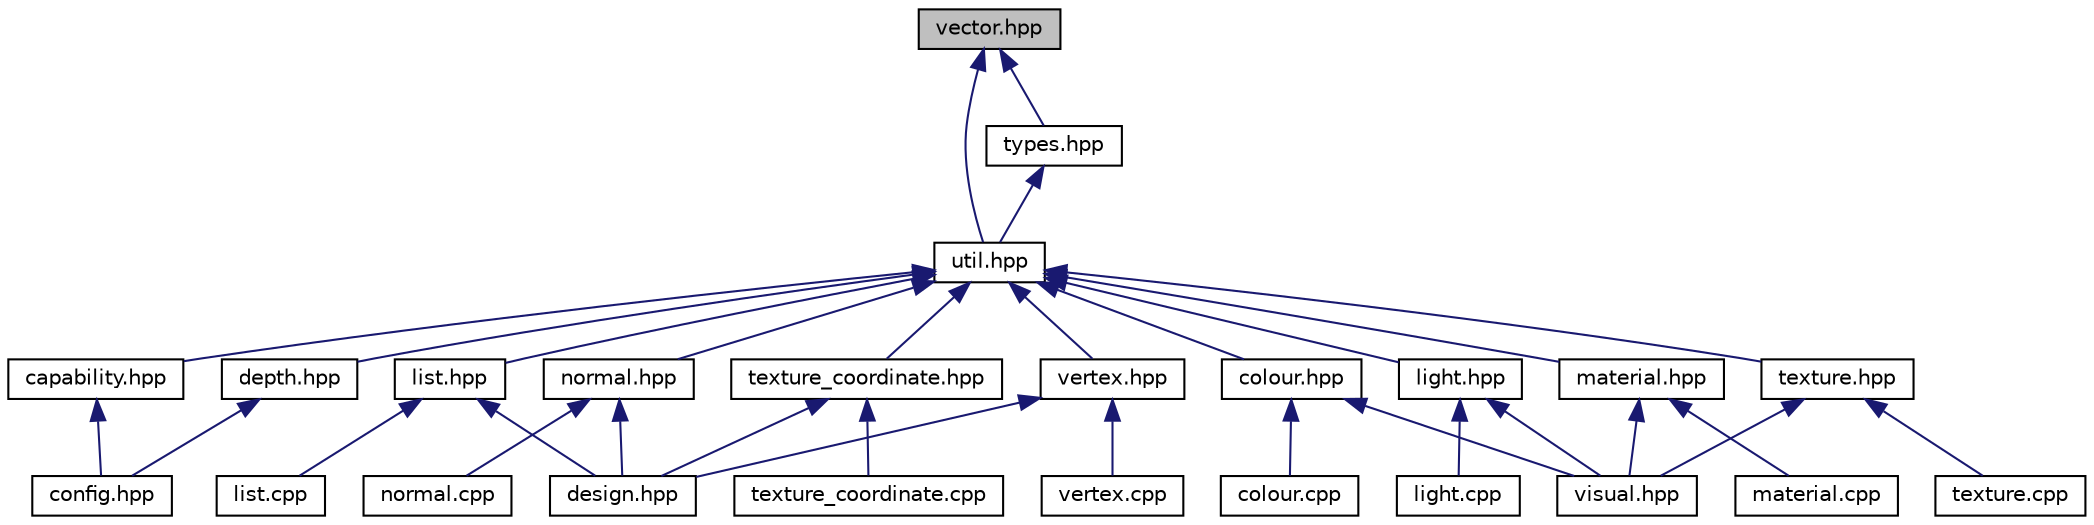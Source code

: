 digraph "vector.hpp"
{
  edge [fontname="Helvetica",fontsize="10",labelfontname="Helvetica",labelfontsize="10"];
  node [fontname="Helvetica",fontsize="10",shape=record];
  Node3 [label="vector.hpp",height=0.2,width=0.4,color="black", fillcolor="grey75", style="filled", fontcolor="black"];
  Node3 -> Node4 [dir="back",color="midnightblue",fontsize="10",style="solid",fontname="Helvetica"];
  Node4 [label="types.hpp",height=0.2,width=0.4,color="black", fillcolor="white", style="filled",URL="$types_8hpp.html"];
  Node4 -> Node5 [dir="back",color="midnightblue",fontsize="10",style="solid",fontname="Helvetica"];
  Node5 [label="util.hpp",height=0.2,width=0.4,color="black", fillcolor="white", style="filled",URL="$util_8hpp.html"];
  Node5 -> Node6 [dir="back",color="midnightblue",fontsize="10",style="solid",fontname="Helvetica"];
  Node6 [label="capability.hpp",height=0.2,width=0.4,color="black", fillcolor="white", style="filled",URL="$capability_8hpp.html"];
  Node6 -> Node7 [dir="back",color="midnightblue",fontsize="10",style="solid",fontname="Helvetica"];
  Node7 [label="config.hpp",height=0.2,width=0.4,color="black", fillcolor="white", style="filled",URL="$config_8hpp.html"];
  Node5 -> Node8 [dir="back",color="midnightblue",fontsize="10",style="solid",fontname="Helvetica"];
  Node8 [label="depth.hpp",height=0.2,width=0.4,color="black", fillcolor="white", style="filled",URL="$depth_8hpp.html"];
  Node8 -> Node7 [dir="back",color="midnightblue",fontsize="10",style="solid",fontname="Helvetica"];
  Node5 -> Node9 [dir="back",color="midnightblue",fontsize="10",style="solid",fontname="Helvetica"];
  Node9 [label="list.hpp",height=0.2,width=0.4,color="black", fillcolor="white", style="filled",URL="$list_8hpp.html"];
  Node9 -> Node10 [dir="back",color="midnightblue",fontsize="10",style="solid",fontname="Helvetica"];
  Node10 [label="list.cpp",height=0.2,width=0.4,color="black", fillcolor="white", style="filled",URL="$list_8cpp.html"];
  Node9 -> Node11 [dir="back",color="midnightblue",fontsize="10",style="solid",fontname="Helvetica"];
  Node11 [label="design.hpp",height=0.2,width=0.4,color="black", fillcolor="white", style="filled",URL="$design_8hpp.html"];
  Node5 -> Node12 [dir="back",color="midnightblue",fontsize="10",style="solid",fontname="Helvetica"];
  Node12 [label="normal.hpp",height=0.2,width=0.4,color="black", fillcolor="white", style="filled",URL="$normal_8hpp.html"];
  Node12 -> Node13 [dir="back",color="midnightblue",fontsize="10",style="solid",fontname="Helvetica"];
  Node13 [label="normal.cpp",height=0.2,width=0.4,color="black", fillcolor="white", style="filled",URL="$normal_8cpp.html"];
  Node12 -> Node11 [dir="back",color="midnightblue",fontsize="10",style="solid",fontname="Helvetica"];
  Node5 -> Node14 [dir="back",color="midnightblue",fontsize="10",style="solid",fontname="Helvetica"];
  Node14 [label="texture_coordinate.hpp",height=0.2,width=0.4,color="black", fillcolor="white", style="filled",URL="$texture__coordinate_8hpp.html"];
  Node14 -> Node15 [dir="back",color="midnightblue",fontsize="10",style="solid",fontname="Helvetica"];
  Node15 [label="texture_coordinate.cpp",height=0.2,width=0.4,color="black", fillcolor="white", style="filled",URL="$texture__coordinate_8cpp.html"];
  Node14 -> Node11 [dir="back",color="midnightblue",fontsize="10",style="solid",fontname="Helvetica"];
  Node5 -> Node16 [dir="back",color="midnightblue",fontsize="10",style="solid",fontname="Helvetica"];
  Node16 [label="vertex.hpp",height=0.2,width=0.4,color="black", fillcolor="white", style="filled",URL="$vertex_8hpp.html"];
  Node16 -> Node17 [dir="back",color="midnightblue",fontsize="10",style="solid",fontname="Helvetica"];
  Node17 [label="vertex.cpp",height=0.2,width=0.4,color="black", fillcolor="white", style="filled",URL="$vertex_8cpp.html"];
  Node16 -> Node11 [dir="back",color="midnightblue",fontsize="10",style="solid",fontname="Helvetica"];
  Node5 -> Node18 [dir="back",color="midnightblue",fontsize="10",style="solid",fontname="Helvetica"];
  Node18 [label="colour.hpp",height=0.2,width=0.4,color="black", fillcolor="white", style="filled",URL="$colour_8hpp.html"];
  Node18 -> Node19 [dir="back",color="midnightblue",fontsize="10",style="solid",fontname="Helvetica"];
  Node19 [label="colour.cpp",height=0.2,width=0.4,color="black", fillcolor="white", style="filled",URL="$colour_8cpp.html"];
  Node18 -> Node20 [dir="back",color="midnightblue",fontsize="10",style="solid",fontname="Helvetica"];
  Node20 [label="visual.hpp",height=0.2,width=0.4,color="black", fillcolor="white", style="filled",URL="$visual_8hpp.html"];
  Node5 -> Node21 [dir="back",color="midnightblue",fontsize="10",style="solid",fontname="Helvetica"];
  Node21 [label="light.hpp",height=0.2,width=0.4,color="black", fillcolor="white", style="filled",URL="$light_8hpp.html"];
  Node21 -> Node22 [dir="back",color="midnightblue",fontsize="10",style="solid",fontname="Helvetica"];
  Node22 [label="light.cpp",height=0.2,width=0.4,color="black", fillcolor="white", style="filled",URL="$light_8cpp.html"];
  Node21 -> Node20 [dir="back",color="midnightblue",fontsize="10",style="solid",fontname="Helvetica"];
  Node5 -> Node23 [dir="back",color="midnightblue",fontsize="10",style="solid",fontname="Helvetica"];
  Node23 [label="material.hpp",height=0.2,width=0.4,color="black", fillcolor="white", style="filled",URL="$material_8hpp.html"];
  Node23 -> Node24 [dir="back",color="midnightblue",fontsize="10",style="solid",fontname="Helvetica"];
  Node24 [label="material.cpp",height=0.2,width=0.4,color="black", fillcolor="white", style="filled",URL="$material_8cpp.html"];
  Node23 -> Node20 [dir="back",color="midnightblue",fontsize="10",style="solid",fontname="Helvetica"];
  Node5 -> Node25 [dir="back",color="midnightblue",fontsize="10",style="solid",fontname="Helvetica"];
  Node25 [label="texture.hpp",height=0.2,width=0.4,color="black", fillcolor="white", style="filled",URL="$texture_8hpp.html"];
  Node25 -> Node26 [dir="back",color="midnightblue",fontsize="10",style="solid",fontname="Helvetica"];
  Node26 [label="texture.cpp",height=0.2,width=0.4,color="black", fillcolor="white", style="filled",URL="$texture_8cpp.html"];
  Node25 -> Node20 [dir="back",color="midnightblue",fontsize="10",style="solid",fontname="Helvetica"];
  Node3 -> Node5 [dir="back",color="midnightblue",fontsize="10",style="solid",fontname="Helvetica"];
}
